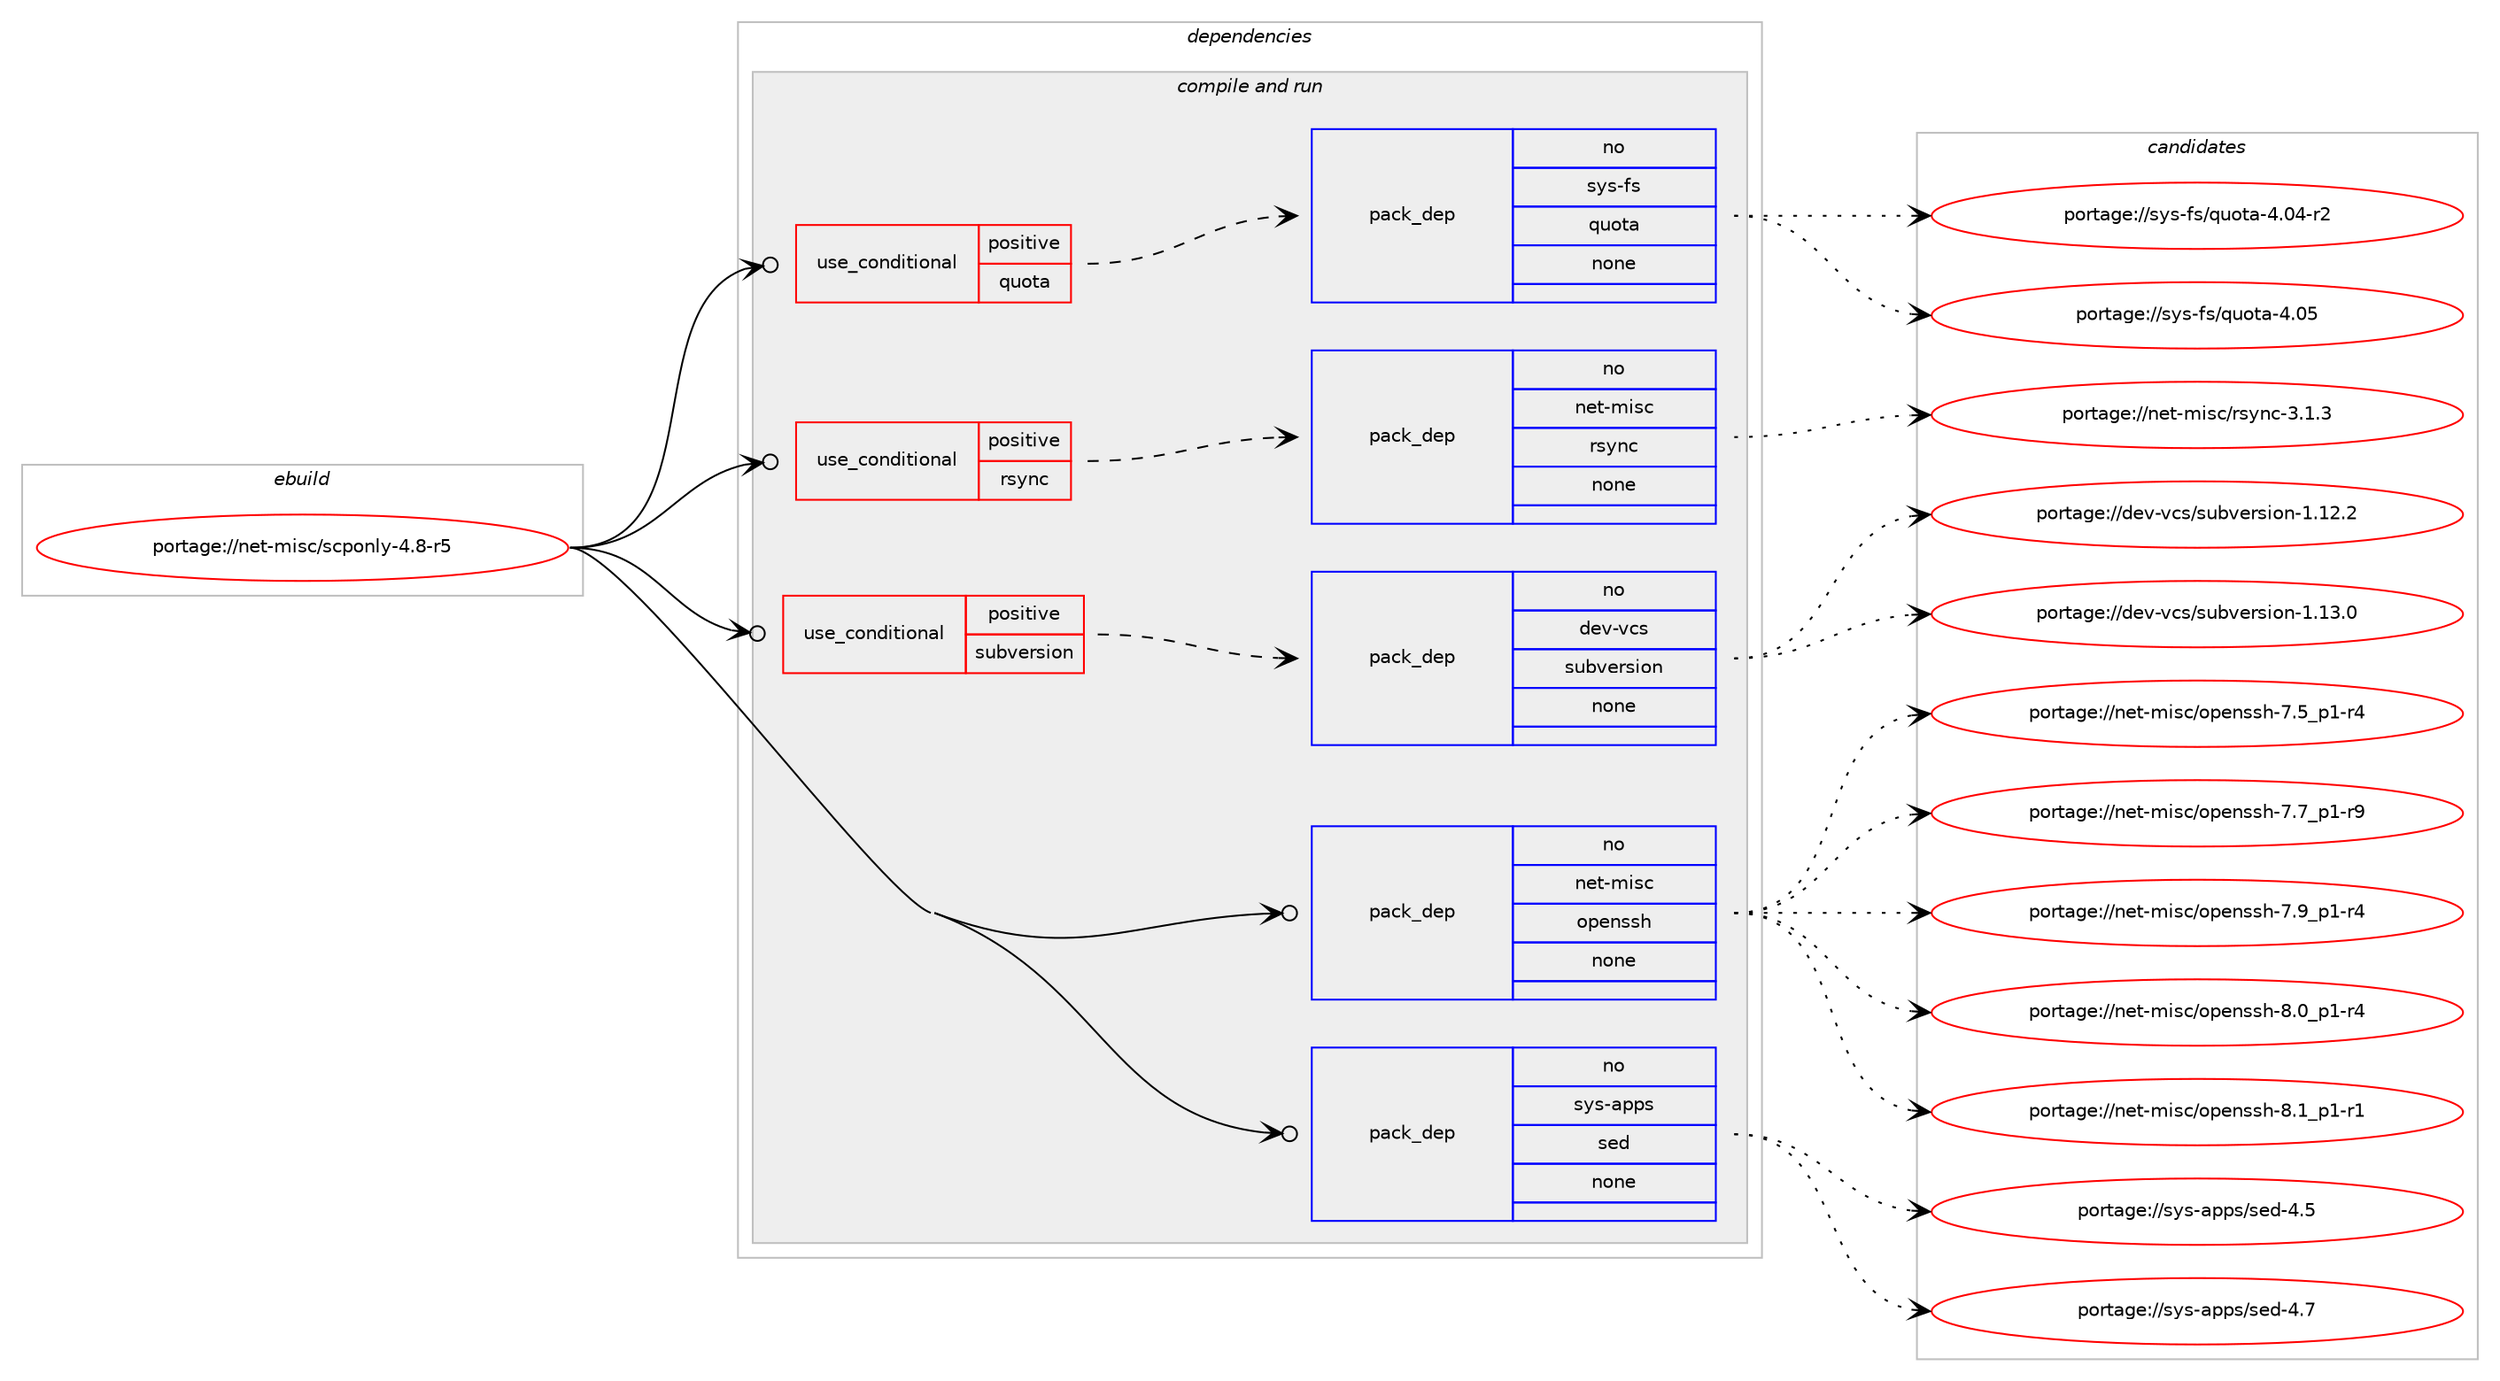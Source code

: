 digraph prolog {

# *************
# Graph options
# *************

newrank=true;
concentrate=true;
compound=true;
graph [rankdir=LR,fontname=Helvetica,fontsize=10,ranksep=1.5];#, ranksep=2.5, nodesep=0.2];
edge  [arrowhead=vee];
node  [fontname=Helvetica,fontsize=10];

# **********
# The ebuild
# **********

subgraph cluster_leftcol {
color=gray;
rank=same;
label=<<i>ebuild</i>>;
id [label="portage://net-misc/scponly-4.8-r5", color=red, width=4, href="../net-misc/scponly-4.8-r5.svg"];
}

# ****************
# The dependencies
# ****************

subgraph cluster_midcol {
color=gray;
label=<<i>dependencies</i>>;
subgraph cluster_compile {
fillcolor="#eeeeee";
style=filled;
label=<<i>compile</i>>;
}
subgraph cluster_compileandrun {
fillcolor="#eeeeee";
style=filled;
label=<<i>compile and run</i>>;
subgraph cond92512 {
dependency369725 [label=<<TABLE BORDER="0" CELLBORDER="1" CELLSPACING="0" CELLPADDING="4"><TR><TD ROWSPAN="3" CELLPADDING="10">use_conditional</TD></TR><TR><TD>positive</TD></TR><TR><TD>quota</TD></TR></TABLE>>, shape=none, color=red];
subgraph pack270996 {
dependency369726 [label=<<TABLE BORDER="0" CELLBORDER="1" CELLSPACING="0" CELLPADDING="4" WIDTH="220"><TR><TD ROWSPAN="6" CELLPADDING="30">pack_dep</TD></TR><TR><TD WIDTH="110">no</TD></TR><TR><TD>sys-fs</TD></TR><TR><TD>quota</TD></TR><TR><TD>none</TD></TR><TR><TD></TD></TR></TABLE>>, shape=none, color=blue];
}
dependency369725:e -> dependency369726:w [weight=20,style="dashed",arrowhead="vee"];
}
id:e -> dependency369725:w [weight=20,style="solid",arrowhead="odotvee"];
subgraph cond92513 {
dependency369727 [label=<<TABLE BORDER="0" CELLBORDER="1" CELLSPACING="0" CELLPADDING="4"><TR><TD ROWSPAN="3" CELLPADDING="10">use_conditional</TD></TR><TR><TD>positive</TD></TR><TR><TD>rsync</TD></TR></TABLE>>, shape=none, color=red];
subgraph pack270997 {
dependency369728 [label=<<TABLE BORDER="0" CELLBORDER="1" CELLSPACING="0" CELLPADDING="4" WIDTH="220"><TR><TD ROWSPAN="6" CELLPADDING="30">pack_dep</TD></TR><TR><TD WIDTH="110">no</TD></TR><TR><TD>net-misc</TD></TR><TR><TD>rsync</TD></TR><TR><TD>none</TD></TR><TR><TD></TD></TR></TABLE>>, shape=none, color=blue];
}
dependency369727:e -> dependency369728:w [weight=20,style="dashed",arrowhead="vee"];
}
id:e -> dependency369727:w [weight=20,style="solid",arrowhead="odotvee"];
subgraph cond92514 {
dependency369729 [label=<<TABLE BORDER="0" CELLBORDER="1" CELLSPACING="0" CELLPADDING="4"><TR><TD ROWSPAN="3" CELLPADDING="10">use_conditional</TD></TR><TR><TD>positive</TD></TR><TR><TD>subversion</TD></TR></TABLE>>, shape=none, color=red];
subgraph pack270998 {
dependency369730 [label=<<TABLE BORDER="0" CELLBORDER="1" CELLSPACING="0" CELLPADDING="4" WIDTH="220"><TR><TD ROWSPAN="6" CELLPADDING="30">pack_dep</TD></TR><TR><TD WIDTH="110">no</TD></TR><TR><TD>dev-vcs</TD></TR><TR><TD>subversion</TD></TR><TR><TD>none</TD></TR><TR><TD></TD></TR></TABLE>>, shape=none, color=blue];
}
dependency369729:e -> dependency369730:w [weight=20,style="dashed",arrowhead="vee"];
}
id:e -> dependency369729:w [weight=20,style="solid",arrowhead="odotvee"];
subgraph pack270999 {
dependency369731 [label=<<TABLE BORDER="0" CELLBORDER="1" CELLSPACING="0" CELLPADDING="4" WIDTH="220"><TR><TD ROWSPAN="6" CELLPADDING="30">pack_dep</TD></TR><TR><TD WIDTH="110">no</TD></TR><TR><TD>net-misc</TD></TR><TR><TD>openssh</TD></TR><TR><TD>none</TD></TR><TR><TD></TD></TR></TABLE>>, shape=none, color=blue];
}
id:e -> dependency369731:w [weight=20,style="solid",arrowhead="odotvee"];
subgraph pack271000 {
dependency369732 [label=<<TABLE BORDER="0" CELLBORDER="1" CELLSPACING="0" CELLPADDING="4" WIDTH="220"><TR><TD ROWSPAN="6" CELLPADDING="30">pack_dep</TD></TR><TR><TD WIDTH="110">no</TD></TR><TR><TD>sys-apps</TD></TR><TR><TD>sed</TD></TR><TR><TD>none</TD></TR><TR><TD></TD></TR></TABLE>>, shape=none, color=blue];
}
id:e -> dependency369732:w [weight=20,style="solid",arrowhead="odotvee"];
}
subgraph cluster_run {
fillcolor="#eeeeee";
style=filled;
label=<<i>run</i>>;
}
}

# **************
# The candidates
# **************

subgraph cluster_choices {
rank=same;
color=gray;
label=<<i>candidates</i>>;

subgraph choice270996 {
color=black;
nodesep=1;
choiceportage11512111545102115471131171111169745524648524511450 [label="portage://sys-fs/quota-4.04-r2", color=red, width=4,href="../sys-fs/quota-4.04-r2.svg"];
choiceportage1151211154510211547113117111116974552464853 [label="portage://sys-fs/quota-4.05", color=red, width=4,href="../sys-fs/quota-4.05.svg"];
dependency369726:e -> choiceportage11512111545102115471131171111169745524648524511450:w [style=dotted,weight="100"];
dependency369726:e -> choiceportage1151211154510211547113117111116974552464853:w [style=dotted,weight="100"];
}
subgraph choice270997 {
color=black;
nodesep=1;
choiceportage11010111645109105115994711411512111099455146494651 [label="portage://net-misc/rsync-3.1.3", color=red, width=4,href="../net-misc/rsync-3.1.3.svg"];
dependency369728:e -> choiceportage11010111645109105115994711411512111099455146494651:w [style=dotted,weight="100"];
}
subgraph choice270998 {
color=black;
nodesep=1;
choiceportage1001011184511899115471151179811810111411510511111045494649504650 [label="portage://dev-vcs/subversion-1.12.2", color=red, width=4,href="../dev-vcs/subversion-1.12.2.svg"];
choiceportage1001011184511899115471151179811810111411510511111045494649514648 [label="portage://dev-vcs/subversion-1.13.0", color=red, width=4,href="../dev-vcs/subversion-1.13.0.svg"];
dependency369730:e -> choiceportage1001011184511899115471151179811810111411510511111045494649504650:w [style=dotted,weight="100"];
dependency369730:e -> choiceportage1001011184511899115471151179811810111411510511111045494649514648:w [style=dotted,weight="100"];
}
subgraph choice270999 {
color=black;
nodesep=1;
choiceportage1101011164510910511599471111121011101151151044555465395112494511452 [label="portage://net-misc/openssh-7.5_p1-r4", color=red, width=4,href="../net-misc/openssh-7.5_p1-r4.svg"];
choiceportage1101011164510910511599471111121011101151151044555465595112494511457 [label="portage://net-misc/openssh-7.7_p1-r9", color=red, width=4,href="../net-misc/openssh-7.7_p1-r9.svg"];
choiceportage1101011164510910511599471111121011101151151044555465795112494511452 [label="portage://net-misc/openssh-7.9_p1-r4", color=red, width=4,href="../net-misc/openssh-7.9_p1-r4.svg"];
choiceportage1101011164510910511599471111121011101151151044556464895112494511452 [label="portage://net-misc/openssh-8.0_p1-r4", color=red, width=4,href="../net-misc/openssh-8.0_p1-r4.svg"];
choiceportage1101011164510910511599471111121011101151151044556464995112494511449 [label="portage://net-misc/openssh-8.1_p1-r1", color=red, width=4,href="../net-misc/openssh-8.1_p1-r1.svg"];
dependency369731:e -> choiceportage1101011164510910511599471111121011101151151044555465395112494511452:w [style=dotted,weight="100"];
dependency369731:e -> choiceportage1101011164510910511599471111121011101151151044555465595112494511457:w [style=dotted,weight="100"];
dependency369731:e -> choiceportage1101011164510910511599471111121011101151151044555465795112494511452:w [style=dotted,weight="100"];
dependency369731:e -> choiceportage1101011164510910511599471111121011101151151044556464895112494511452:w [style=dotted,weight="100"];
dependency369731:e -> choiceportage1101011164510910511599471111121011101151151044556464995112494511449:w [style=dotted,weight="100"];
}
subgraph choice271000 {
color=black;
nodesep=1;
choiceportage11512111545971121121154711510110045524653 [label="portage://sys-apps/sed-4.5", color=red, width=4,href="../sys-apps/sed-4.5.svg"];
choiceportage11512111545971121121154711510110045524655 [label="portage://sys-apps/sed-4.7", color=red, width=4,href="../sys-apps/sed-4.7.svg"];
dependency369732:e -> choiceportage11512111545971121121154711510110045524653:w [style=dotted,weight="100"];
dependency369732:e -> choiceportage11512111545971121121154711510110045524655:w [style=dotted,weight="100"];
}
}

}
